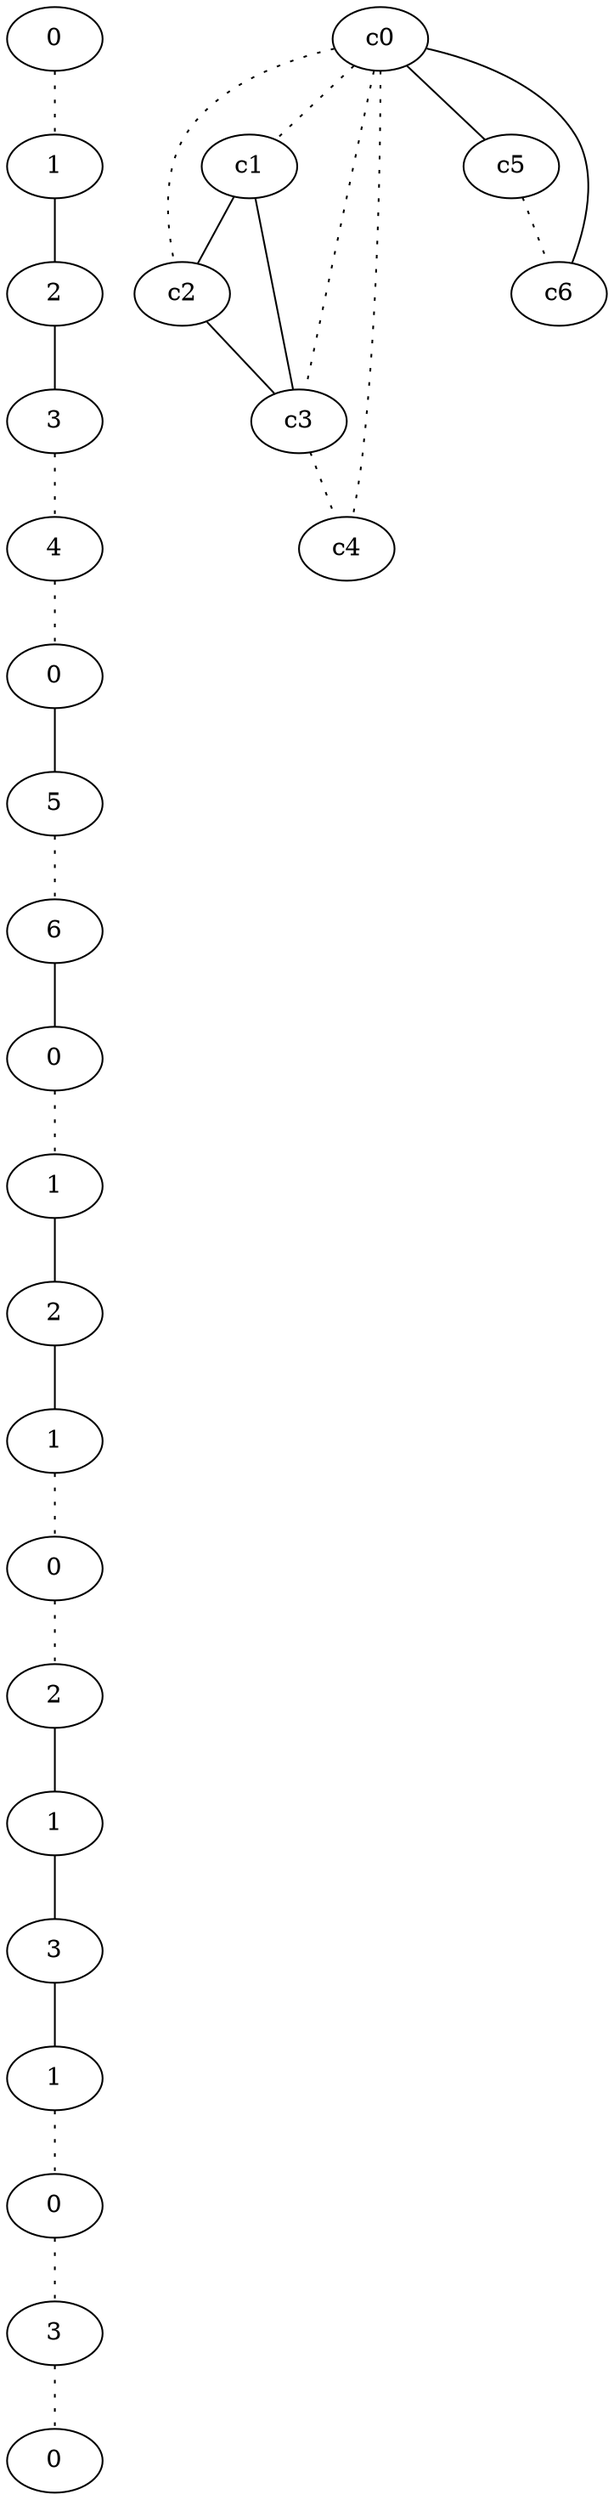 graph {
a0[label=0];
a1[label=1];
a2[label=2];
a3[label=3];
a4[label=4];
a5[label=0];
a6[label=5];
a7[label=6];
a8[label=0];
a9[label=1];
a10[label=2];
a11[label=1];
a12[label=0];
a13[label=2];
a14[label=1];
a15[label=3];
a16[label=1];
a17[label=0];
a18[label=3];
a19[label=0];
a0 -- a1 [style=dotted];
a1 -- a2;
a2 -- a3;
a3 -- a4 [style=dotted];
a4 -- a5 [style=dotted];
a5 -- a6;
a6 -- a7 [style=dotted];
a7 -- a8;
a8 -- a9 [style=dotted];
a9 -- a10;
a10 -- a11;
a11 -- a12 [style=dotted];
a12 -- a13 [style=dotted];
a13 -- a14;
a14 -- a15;
a15 -- a16;
a16 -- a17 [style=dotted];
a17 -- a18 [style=dotted];
a18 -- a19 [style=dotted];
c0 -- c1 [style=dotted];
c0 -- c2 [style=dotted];
c0 -- c3 [style=dotted];
c0 -- c4 [style=dotted];
c0 -- c5;
c0 -- c6;
c1 -- c2;
c1 -- c3;
c2 -- c3;
c3 -- c4 [style=dotted];
c5 -- c6 [style=dotted];
}
